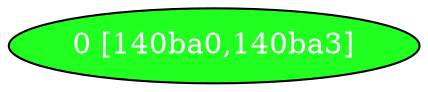 diGraph libnss3{
	libnss3_0  [style=filled fillcolor="#20FF20" fontcolor="#ffffff" shape=oval label="0 [140ba0,140ba3]"]


}